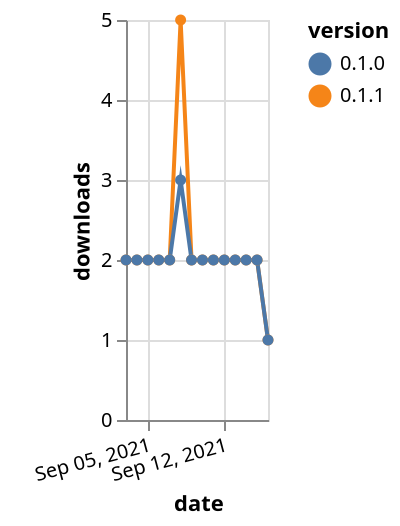 {"$schema": "https://vega.github.io/schema/vega-lite/v5.json", "description": "A simple bar chart with embedded data.", "data": {"values": [{"date": "2021-09-03", "total": 470, "delta": 2, "version": "0.1.1"}, {"date": "2021-09-04", "total": 472, "delta": 2, "version": "0.1.1"}, {"date": "2021-09-05", "total": 474, "delta": 2, "version": "0.1.1"}, {"date": "2021-09-06", "total": 476, "delta": 2, "version": "0.1.1"}, {"date": "2021-09-07", "total": 478, "delta": 2, "version": "0.1.1"}, {"date": "2021-09-08", "total": 483, "delta": 5, "version": "0.1.1"}, {"date": "2021-09-09", "total": 485, "delta": 2, "version": "0.1.1"}, {"date": "2021-09-10", "total": 487, "delta": 2, "version": "0.1.1"}, {"date": "2021-09-11", "total": 489, "delta": 2, "version": "0.1.1"}, {"date": "2021-09-12", "total": 491, "delta": 2, "version": "0.1.1"}, {"date": "2021-09-13", "total": 493, "delta": 2, "version": "0.1.1"}, {"date": "2021-09-14", "total": 495, "delta": 2, "version": "0.1.1"}, {"date": "2021-09-15", "total": 497, "delta": 2, "version": "0.1.1"}, {"date": "2021-09-16", "total": 498, "delta": 1, "version": "0.1.1"}, {"date": "2021-09-03", "total": 555, "delta": 2, "version": "0.1.0"}, {"date": "2021-09-04", "total": 557, "delta": 2, "version": "0.1.0"}, {"date": "2021-09-05", "total": 559, "delta": 2, "version": "0.1.0"}, {"date": "2021-09-06", "total": 561, "delta": 2, "version": "0.1.0"}, {"date": "2021-09-07", "total": 563, "delta": 2, "version": "0.1.0"}, {"date": "2021-09-08", "total": 566, "delta": 3, "version": "0.1.0"}, {"date": "2021-09-09", "total": 568, "delta": 2, "version": "0.1.0"}, {"date": "2021-09-10", "total": 570, "delta": 2, "version": "0.1.0"}, {"date": "2021-09-11", "total": 572, "delta": 2, "version": "0.1.0"}, {"date": "2021-09-12", "total": 574, "delta": 2, "version": "0.1.0"}, {"date": "2021-09-13", "total": 576, "delta": 2, "version": "0.1.0"}, {"date": "2021-09-14", "total": 578, "delta": 2, "version": "0.1.0"}, {"date": "2021-09-15", "total": 580, "delta": 2, "version": "0.1.0"}, {"date": "2021-09-16", "total": 581, "delta": 1, "version": "0.1.0"}]}, "width": "container", "mark": {"type": "line", "point": {"filled": true}}, "encoding": {"x": {"field": "date", "type": "temporal", "timeUnit": "yearmonthdate", "title": "date", "axis": {"labelAngle": -15}}, "y": {"field": "delta", "type": "quantitative", "title": "downloads"}, "color": {"field": "version", "type": "nominal"}, "tooltip": {"field": "delta"}}}